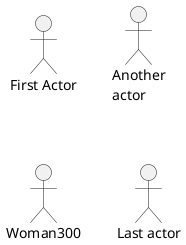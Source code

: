@startuml {modul}

:First Actor:
:Another\nactor: as Man2
actor Woman300
actor :Last actor: as Person100

@enduml

